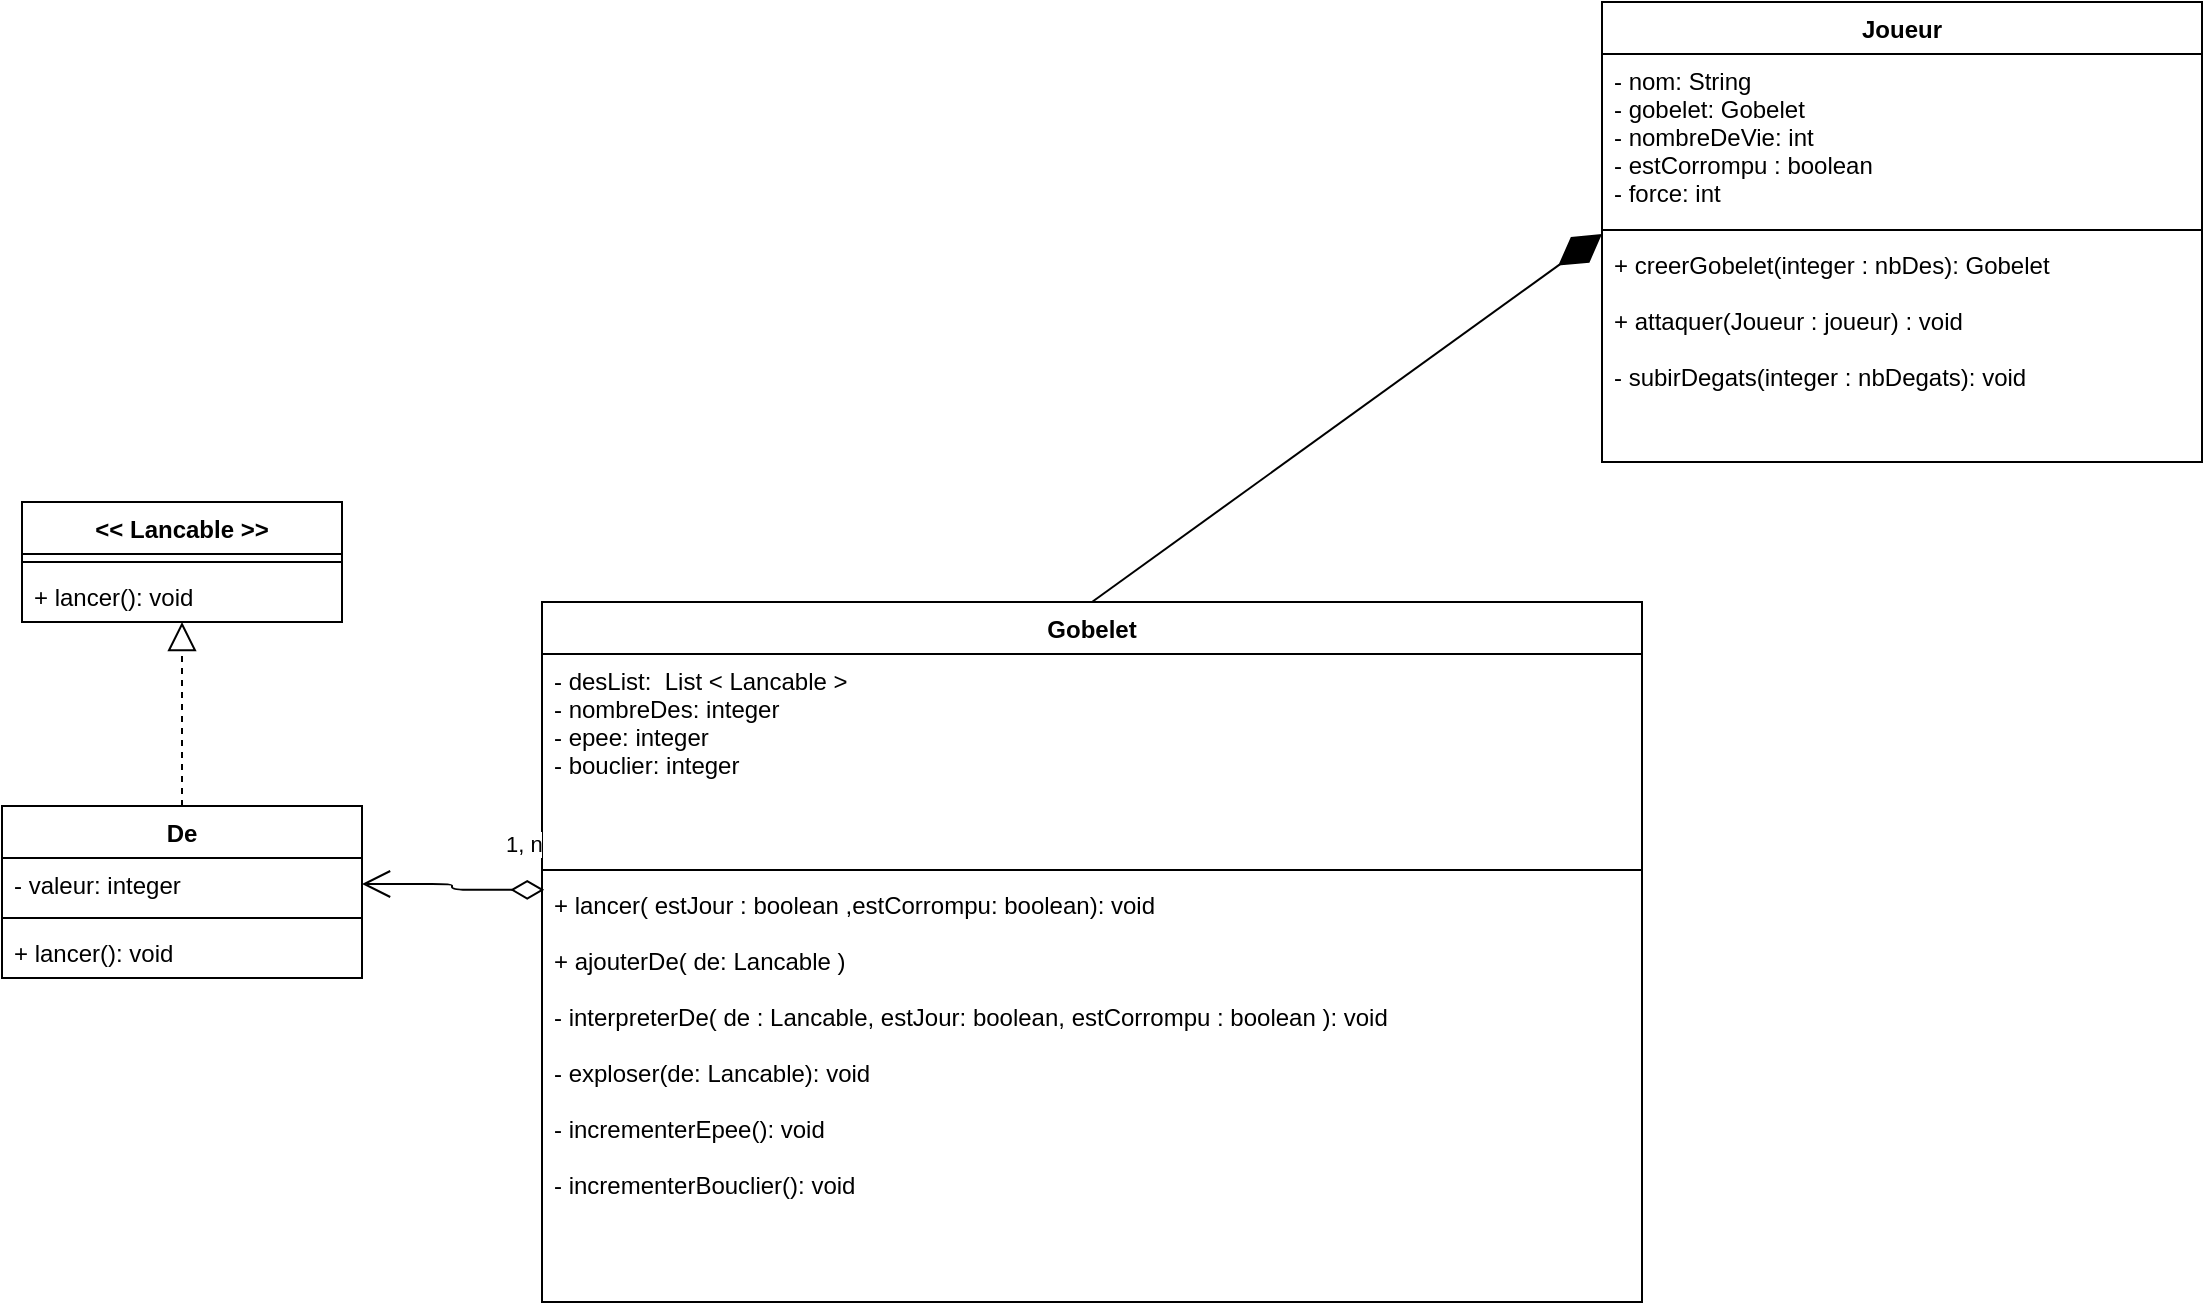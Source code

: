 <mxfile version="13.3.9" type="device"><diagram id="C5RBs43oDa-KdzZeNtuy" name="Page-1"><mxGraphModel dx="1086" dy="806" grid="1" gridSize="10" guides="1" tooltips="1" connect="1" arrows="1" fold="1" page="1" pageScale="1" pageWidth="827" pageHeight="1169" math="0" shadow="0"><root><mxCell id="WIyWlLk6GJQsqaUBKTNV-0"/><mxCell id="WIyWlLk6GJQsqaUBKTNV-1" parent="WIyWlLk6GJQsqaUBKTNV-0"/><mxCell id="l_nlKGnOXmjxNTv-oiRL-11" value="" style="endArrow=block;dashed=1;endFill=0;endSize=12;html=1;exitX=0.5;exitY=0;exitDx=0;exitDy=0;" parent="WIyWlLk6GJQsqaUBKTNV-1" source="l_nlKGnOXmjxNTv-oiRL-1" target="l_nlKGnOXmjxNTv-oiRL-9" edge="1"><mxGeometry width="160" relative="1" as="geometry"><mxPoint x="330" y="250" as="sourcePoint"/><mxPoint x="490" y="250" as="targetPoint"/></mxGeometry></mxCell><mxCell id="l_nlKGnOXmjxNTv-oiRL-25" value="" style="endArrow=diamondThin;endFill=1;endSize=24;html=1;exitX=0.5;exitY=0;exitDx=0;exitDy=0;entryX=0;entryY=0.75;entryDx=0;entryDy=0;entryPerimeter=0;" parent="WIyWlLk6GJQsqaUBKTNV-1" source="l_nlKGnOXmjxNTv-oiRL-12" target="l_nlKGnOXmjxNTv-oiRL-21" edge="1"><mxGeometry width="160" relative="1" as="geometry"><mxPoint x="460" y="250" as="sourcePoint"/><mxPoint x="620" y="250" as="targetPoint"/></mxGeometry></mxCell><mxCell id="l_nlKGnOXmjxNTv-oiRL-1" value="De" style="swimlane;fontStyle=1;align=center;verticalAlign=top;childLayout=stackLayout;horizontal=1;startSize=26;horizontalStack=0;resizeParent=1;resizeParentMax=0;resizeLast=0;collapsible=1;marginBottom=0;" parent="WIyWlLk6GJQsqaUBKTNV-1" vertex="1"><mxGeometry x="90" y="452" width="180" height="86" as="geometry"/></mxCell><mxCell id="l_nlKGnOXmjxNTv-oiRL-2" value="- valeur: integer" style="text;strokeColor=none;fillColor=none;align=left;verticalAlign=top;spacingLeft=4;spacingRight=4;overflow=hidden;rotatable=0;points=[[0,0.5],[1,0.5]];portConstraint=eastwest;" parent="l_nlKGnOXmjxNTv-oiRL-1" vertex="1"><mxGeometry y="26" width="180" height="26" as="geometry"/></mxCell><mxCell id="l_nlKGnOXmjxNTv-oiRL-3" value="" style="line;strokeWidth=1;fillColor=none;align=left;verticalAlign=middle;spacingTop=-1;spacingLeft=3;spacingRight=3;rotatable=0;labelPosition=right;points=[];portConstraint=eastwest;" parent="l_nlKGnOXmjxNTv-oiRL-1" vertex="1"><mxGeometry y="52" width="180" height="8" as="geometry"/></mxCell><mxCell id="l_nlKGnOXmjxNTv-oiRL-4" value="+ lancer(): void" style="text;strokeColor=none;fillColor=none;align=left;verticalAlign=top;spacingLeft=4;spacingRight=4;overflow=hidden;rotatable=0;points=[[0,0.5],[1,0.5]];portConstraint=eastwest;" parent="l_nlKGnOXmjxNTv-oiRL-1" vertex="1"><mxGeometry y="60" width="180" height="26" as="geometry"/></mxCell><mxCell id="l_nlKGnOXmjxNTv-oiRL-6" value="&lt;&lt; Lancable &gt;&gt;" style="swimlane;fontStyle=1;align=center;verticalAlign=top;childLayout=stackLayout;horizontal=1;startSize=26;horizontalStack=0;resizeParent=1;resizeParentMax=0;resizeLast=0;collapsible=1;marginBottom=0;" parent="WIyWlLk6GJQsqaUBKTNV-1" vertex="1"><mxGeometry x="100" y="300" width="160" height="60" as="geometry"/></mxCell><mxCell id="l_nlKGnOXmjxNTv-oiRL-8" value="" style="line;strokeWidth=1;fillColor=none;align=left;verticalAlign=middle;spacingTop=-1;spacingLeft=3;spacingRight=3;rotatable=0;labelPosition=right;points=[];portConstraint=eastwest;" parent="l_nlKGnOXmjxNTv-oiRL-6" vertex="1"><mxGeometry y="26" width="160" height="8" as="geometry"/></mxCell><mxCell id="l_nlKGnOXmjxNTv-oiRL-9" value="+ lancer(): void" style="text;strokeColor=none;fillColor=none;align=left;verticalAlign=top;spacingLeft=4;spacingRight=4;overflow=hidden;rotatable=0;points=[[0,0.5],[1,0.5]];portConstraint=eastwest;" parent="l_nlKGnOXmjxNTv-oiRL-6" vertex="1"><mxGeometry y="34" width="160" height="26" as="geometry"/></mxCell><mxCell id="l_nlKGnOXmjxNTv-oiRL-12" value="Gobelet" style="swimlane;fontStyle=1;align=center;verticalAlign=top;childLayout=stackLayout;horizontal=1;startSize=26;horizontalStack=0;resizeParent=1;resizeParentMax=0;resizeLast=0;collapsible=1;marginBottom=0;" parent="WIyWlLk6GJQsqaUBKTNV-1" vertex="1"><mxGeometry x="360" y="350" width="550" height="350" as="geometry"><mxRectangle x="374" y="236" width="80" height="26" as="alternateBounds"/></mxGeometry></mxCell><mxCell id="l_nlKGnOXmjxNTv-oiRL-13" value="- desList:  List &lt; Lancable &gt;&#10;- nombreDes: integer&#10;- epee: integer&#10;- bouclier: integer" style="text;strokeColor=none;fillColor=none;align=left;verticalAlign=top;spacingLeft=4;spacingRight=4;overflow=hidden;rotatable=0;points=[[0,0.5],[1,0.5]];portConstraint=eastwest;" parent="l_nlKGnOXmjxNTv-oiRL-12" vertex="1"><mxGeometry y="26" width="550" height="104" as="geometry"/></mxCell><mxCell id="l_nlKGnOXmjxNTv-oiRL-14" value="" style="line;strokeWidth=1;fillColor=none;align=left;verticalAlign=middle;spacingTop=-1;spacingLeft=3;spacingRight=3;rotatable=0;labelPosition=right;points=[];portConstraint=eastwest;" parent="l_nlKGnOXmjxNTv-oiRL-12" vertex="1"><mxGeometry y="130" width="550" height="8" as="geometry"/></mxCell><mxCell id="l_nlKGnOXmjxNTv-oiRL-15" value="+ lancer( estJour : boolean ,estCorrompu: boolean): void&#10;&#10;+ ajouterDe( de: Lancable )&#10;&#10;- interpreterDe( de : Lancable, estJour: boolean, estCorrompu : boolean ): void&#10;&#10;- exploser(de: Lancable): void&#10;&#10;- incrementerEpee(): void&#10;&#10;- incrementerBouclier(): void" style="text;strokeColor=none;fillColor=none;align=left;verticalAlign=top;spacingLeft=4;spacingRight=4;overflow=hidden;rotatable=0;points=[[0,0.5],[1,0.5]];portConstraint=eastwest;" parent="l_nlKGnOXmjxNTv-oiRL-12" vertex="1"><mxGeometry y="138" width="550" height="212" as="geometry"/></mxCell><mxCell id="l_nlKGnOXmjxNTv-oiRL-19" value="Joueur" style="swimlane;fontStyle=1;align=center;verticalAlign=top;childLayout=stackLayout;horizontal=1;startSize=26;horizontalStack=0;resizeParent=1;resizeParentMax=0;resizeLast=0;collapsible=1;marginBottom=0;" parent="WIyWlLk6GJQsqaUBKTNV-1" vertex="1"><mxGeometry x="890" y="50" width="300" height="230" as="geometry"/></mxCell><mxCell id="l_nlKGnOXmjxNTv-oiRL-20" value="- nom: String&#10;- gobelet: Gobelet&#10;- nombreDeVie: int&#10;- estCorrompu : boolean&#10;- force: int" style="text;strokeColor=none;fillColor=none;align=left;verticalAlign=top;spacingLeft=4;spacingRight=4;overflow=hidden;rotatable=0;points=[[0,0.5],[1,0.5]];portConstraint=eastwest;" parent="l_nlKGnOXmjxNTv-oiRL-19" vertex="1"><mxGeometry y="26" width="300" height="84" as="geometry"/></mxCell><mxCell id="l_nlKGnOXmjxNTv-oiRL-21" value="" style="line;strokeWidth=1;fillColor=none;align=left;verticalAlign=middle;spacingTop=-1;spacingLeft=3;spacingRight=3;rotatable=0;labelPosition=right;points=[];portConstraint=eastwest;" parent="l_nlKGnOXmjxNTv-oiRL-19" vertex="1"><mxGeometry y="110" width="300" height="8" as="geometry"/></mxCell><mxCell id="l_nlKGnOXmjxNTv-oiRL-22" value="+ creerGobelet(integer : nbDes): Gobelet&#10;&#10;+ attaquer(Joueur : joueur) : void&#10;&#10;- subirDegats(integer : nbDegats): void&#10;&#10;" style="text;strokeColor=none;fillColor=none;align=left;verticalAlign=top;spacingLeft=4;spacingRight=4;overflow=hidden;rotatable=0;points=[[0,0.5],[1,0.5]];portConstraint=eastwest;" parent="l_nlKGnOXmjxNTv-oiRL-19" vertex="1"><mxGeometry y="118" width="300" height="112" as="geometry"/></mxCell><mxCell id="l_nlKGnOXmjxNTv-oiRL-26" value="1, n" style="endArrow=open;html=1;endSize=12;startArrow=diamondThin;startSize=14;startFill=0;edgeStyle=orthogonalEdgeStyle;align=left;verticalAlign=bottom;exitX=0.002;exitY=0.028;exitDx=0;exitDy=0;entryX=1;entryY=0.5;entryDx=0;entryDy=0;exitPerimeter=0;" parent="WIyWlLk6GJQsqaUBKTNV-1" source="l_nlKGnOXmjxNTv-oiRL-15" target="l_nlKGnOXmjxNTv-oiRL-2" edge="1"><mxGeometry x="0.043" y="-27" relative="1" as="geometry"><mxPoint x="380" y="420" as="sourcePoint"/><mxPoint x="540" y="420" as="targetPoint"/><mxPoint x="25" y="16" as="offset"/></mxGeometry></mxCell></root></mxGraphModel></diagram></mxfile>